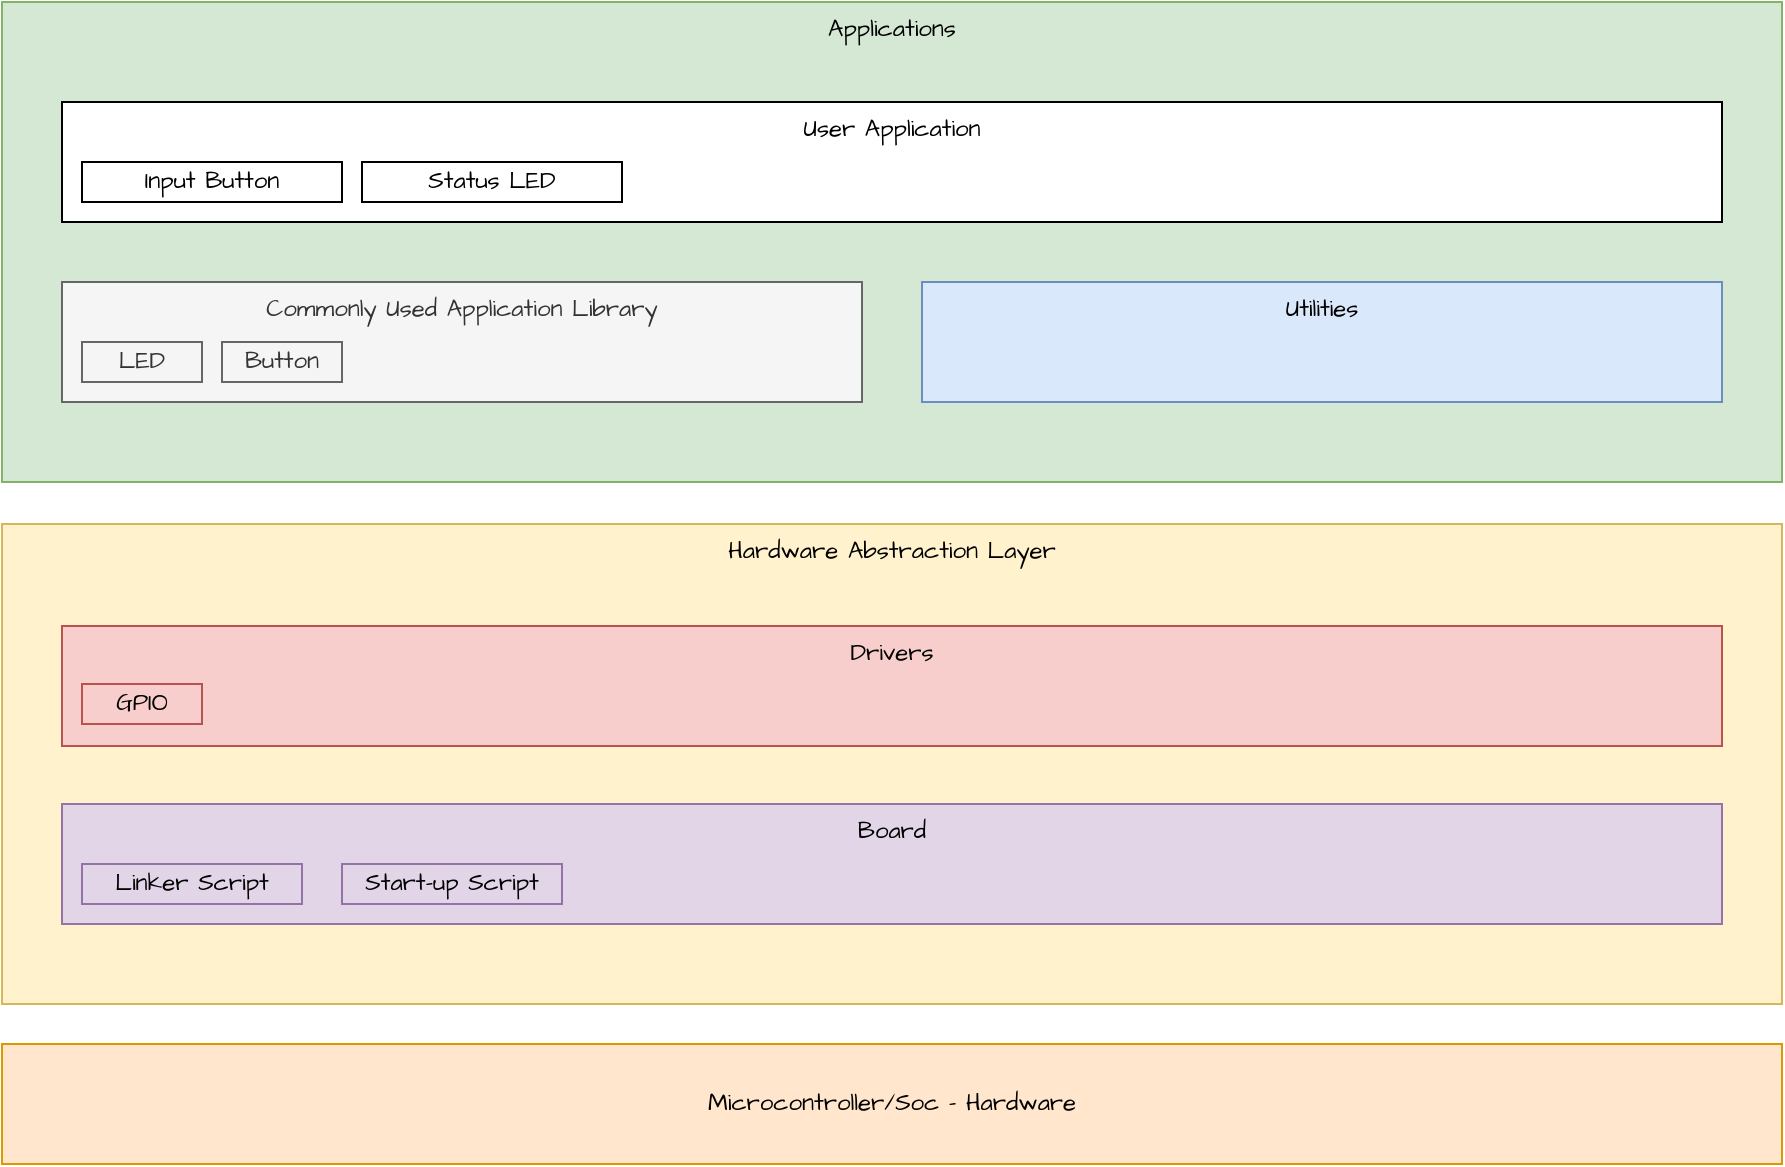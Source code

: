 <mxfile version="24.0.7" type="device">
  <diagram name="Page-1" id="wXCxiJsr6KxRHzQ34bJL">
    <mxGraphModel dx="2066" dy="793" grid="1" gridSize="10" guides="1" tooltips="1" connect="1" arrows="1" fold="1" page="1" pageScale="1" pageWidth="827" pageHeight="1169" math="0" shadow="0">
      <root>
        <mxCell id="0" />
        <mxCell id="1" parent="0" />
        <mxCell id="fcQzJ3YA1GThkZ1bjjhy-1" value="Microcontroller/Soc - Hardware" style="rounded=0;whiteSpace=wrap;html=1;hachureGap=4;fontFamily=Architects Daughter;fontSource=https%3A%2F%2Ffonts.googleapis.com%2Fcss%3Ffamily%3DArchitects%2BDaughter;fillColor=#ffe6cc;strokeColor=#d79b00;" parent="1" vertex="1">
          <mxGeometry x="160" y="650" width="890" height="60" as="geometry" />
        </mxCell>
        <mxCell id="fcQzJ3YA1GThkZ1bjjhy-2" value="Hardware Abstraction Layer" style="rounded=0;whiteSpace=wrap;html=1;hachureGap=4;fontFamily=Architects Daughter;fontSource=https%3A%2F%2Ffonts.googleapis.com%2Fcss%3Ffamily%3DArchitects%2BDaughter;labelPosition=center;verticalLabelPosition=middle;align=center;verticalAlign=top;fillColor=#fff2cc;strokeColor=#d6b656;" parent="1" vertex="1">
          <mxGeometry x="160" y="390" width="890" height="240" as="geometry" />
        </mxCell>
        <mxCell id="fcQzJ3YA1GThkZ1bjjhy-3" value="Board" style="rounded=0;whiteSpace=wrap;html=1;hachureGap=4;fontFamily=Architects Daughter;fontSource=https%3A%2F%2Ffonts.googleapis.com%2Fcss%3Ffamily%3DArchitects%2BDaughter;labelPosition=center;verticalLabelPosition=middle;align=center;verticalAlign=top;fillColor=#e1d5e7;strokeColor=#9673a6;" parent="1" vertex="1">
          <mxGeometry x="190" y="530" width="830" height="60" as="geometry" />
        </mxCell>
        <mxCell id="fcQzJ3YA1GThkZ1bjjhy-4" value="Drivers" style="rounded=0;whiteSpace=wrap;html=1;hachureGap=4;fontFamily=Architects Daughter;fontSource=https%3A%2F%2Ffonts.googleapis.com%2Fcss%3Ffamily%3DArchitects%2BDaughter;fillColor=#f8cecc;strokeColor=#b85450;verticalAlign=top;" parent="1" vertex="1">
          <mxGeometry x="190" y="441" width="830" height="60" as="geometry" />
        </mxCell>
        <mxCell id="fcQzJ3YA1GThkZ1bjjhy-5" value="Applications" style="rounded=0;whiteSpace=wrap;html=1;hachureGap=4;fontFamily=Architects Daughter;fontSource=https%3A%2F%2Ffonts.googleapis.com%2Fcss%3Ffamily%3DArchitects%2BDaughter;verticalAlign=top;fillColor=#d5e8d4;strokeColor=#82b366;" parent="1" vertex="1">
          <mxGeometry x="160" y="129" width="890" height="240" as="geometry" />
        </mxCell>
        <mxCell id="fcQzJ3YA1GThkZ1bjjhy-6" value="Commonly Used Application Library" style="rounded=0;whiteSpace=wrap;html=1;hachureGap=4;fontFamily=Architects Daughter;fontSource=https%3A%2F%2Ffonts.googleapis.com%2Fcss%3Ffamily%3DArchitects%2BDaughter;fillColor=#f5f5f5;fontColor=#333333;strokeColor=#666666;verticalAlign=top;" parent="1" vertex="1">
          <mxGeometry x="190" y="269" width="400" height="60" as="geometry" />
        </mxCell>
        <mxCell id="fcQzJ3YA1GThkZ1bjjhy-7" value="Utilities" style="rounded=0;whiteSpace=wrap;html=1;hachureGap=4;fontFamily=Architects Daughter;fontSource=https%3A%2F%2Ffonts.googleapis.com%2Fcss%3Ffamily%3DArchitects%2BDaughter;fillColor=#dae8fc;strokeColor=#6c8ebf;verticalAlign=top;" parent="1" vertex="1">
          <mxGeometry x="620" y="269" width="400" height="60" as="geometry" />
        </mxCell>
        <mxCell id="fcQzJ3YA1GThkZ1bjjhy-8" value="User Application" style="rounded=0;whiteSpace=wrap;html=1;hachureGap=4;fontFamily=Architects Daughter;fontSource=https%3A%2F%2Ffonts.googleapis.com%2Fcss%3Ffamily%3DArchitects%2BDaughter;verticalAlign=top;" parent="1" vertex="1">
          <mxGeometry x="190" y="179" width="830" height="60" as="geometry" />
        </mxCell>
        <mxCell id="fcQzJ3YA1GThkZ1bjjhy-9" value="GPIO" style="rounded=0;whiteSpace=wrap;html=1;hachureGap=4;fontFamily=Architects Daughter;fontSource=https%3A%2F%2Ffonts.googleapis.com%2Fcss%3Ffamily%3DArchitects%2BDaughter;fillColor=#f8cecc;strokeColor=#b85450;verticalAlign=middle;" parent="1" vertex="1">
          <mxGeometry x="200" y="470" width="60" height="20" as="geometry" />
        </mxCell>
        <mxCell id="fcQzJ3YA1GThkZ1bjjhy-10" value="LED" style="rounded=0;whiteSpace=wrap;html=1;hachureGap=4;fontFamily=Architects Daughter;fontSource=https%3A%2F%2Ffonts.googleapis.com%2Fcss%3Ffamily%3DArchitects%2BDaughter;fillColor=#f5f5f5;fontColor=#333333;strokeColor=#666666;verticalAlign=middle;" parent="1" vertex="1">
          <mxGeometry x="200" y="299" width="60" height="20" as="geometry" />
        </mxCell>
        <mxCell id="fcQzJ3YA1GThkZ1bjjhy-11" value="Button" style="rounded=0;whiteSpace=wrap;html=1;hachureGap=4;fontFamily=Architects Daughter;fontSource=https%3A%2F%2Ffonts.googleapis.com%2Fcss%3Ffamily%3DArchitects%2BDaughter;fillColor=#f5f5f5;fontColor=#333333;strokeColor=#666666;verticalAlign=middle;" parent="1" vertex="1">
          <mxGeometry x="270" y="299" width="60" height="20" as="geometry" />
        </mxCell>
        <mxCell id="fcQzJ3YA1GThkZ1bjjhy-12" value="Input Button" style="rounded=0;whiteSpace=wrap;html=1;hachureGap=4;fontFamily=Architects Daughter;fontSource=https%3A%2F%2Ffonts.googleapis.com%2Fcss%3Ffamily%3DArchitects%2BDaughter;verticalAlign=middle;" parent="1" vertex="1">
          <mxGeometry x="200" y="209" width="130" height="20" as="geometry" />
        </mxCell>
        <mxCell id="fcQzJ3YA1GThkZ1bjjhy-13" value="Status LED" style="rounded=0;whiteSpace=wrap;html=1;hachureGap=4;fontFamily=Architects Daughter;fontSource=https%3A%2F%2Ffonts.googleapis.com%2Fcss%3Ffamily%3DArchitects%2BDaughter;verticalAlign=middle;" parent="1" vertex="1">
          <mxGeometry x="340" y="209" width="130" height="20" as="geometry" />
        </mxCell>
        <mxCell id="fcQzJ3YA1GThkZ1bjjhy-14" value="Linker Script" style="rounded=0;whiteSpace=wrap;html=1;hachureGap=4;fontFamily=Architects Daughter;fontSource=https%3A%2F%2Ffonts.googleapis.com%2Fcss%3Ffamily%3DArchitects%2BDaughter;labelPosition=center;verticalLabelPosition=middle;align=center;verticalAlign=middle;fillColor=#e1d5e7;strokeColor=#9673a6;" parent="1" vertex="1">
          <mxGeometry x="200" y="560" width="110" height="20" as="geometry" />
        </mxCell>
        <mxCell id="fcQzJ3YA1GThkZ1bjjhy-15" value="Start-up Script" style="rounded=0;whiteSpace=wrap;html=1;hachureGap=4;fontFamily=Architects Daughter;fontSource=https%3A%2F%2Ffonts.googleapis.com%2Fcss%3Ffamily%3DArchitects%2BDaughter;labelPosition=center;verticalLabelPosition=middle;align=center;verticalAlign=middle;fillColor=#e1d5e7;strokeColor=#9673a6;" parent="1" vertex="1">
          <mxGeometry x="330" y="560" width="110" height="20" as="geometry" />
        </mxCell>
      </root>
    </mxGraphModel>
  </diagram>
</mxfile>
